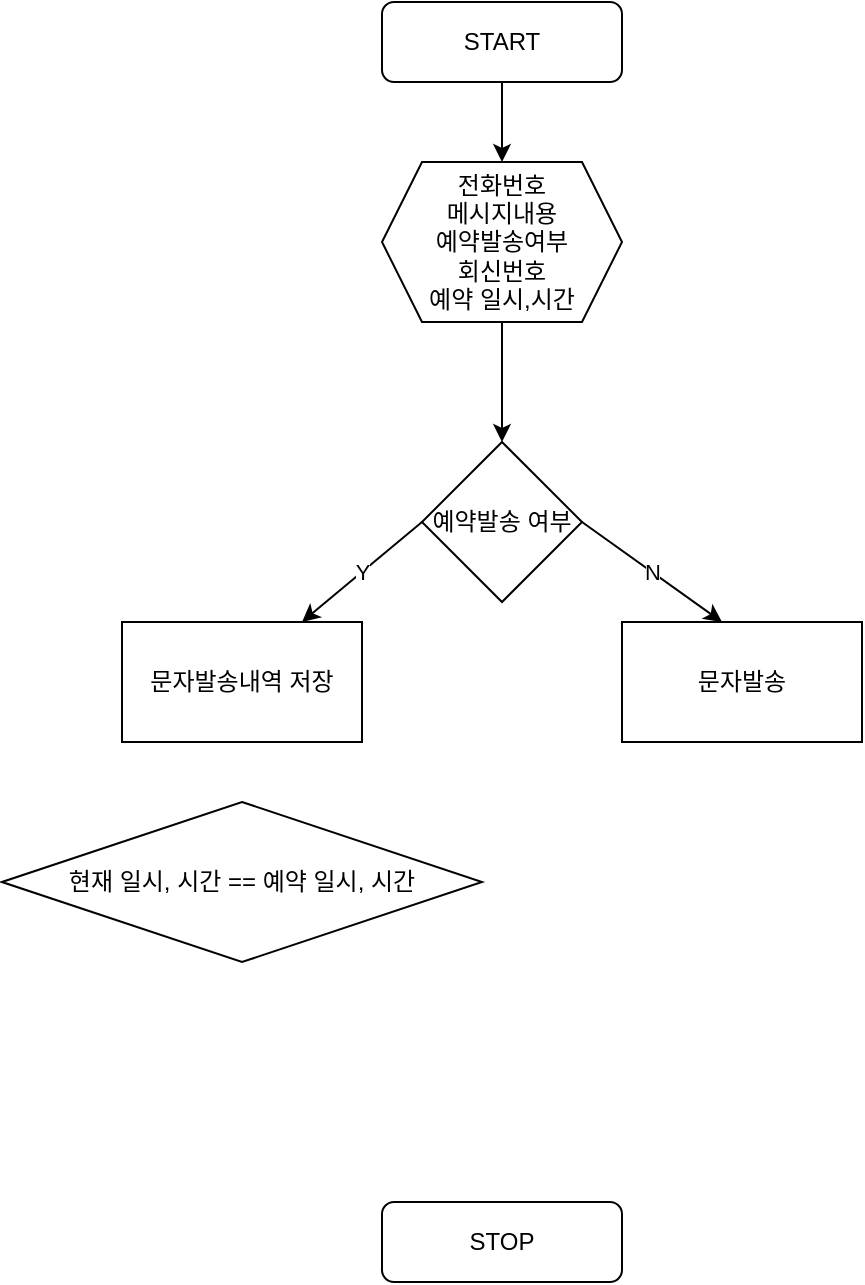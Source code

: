 <mxfile version="14.6.9" type="github">
  <diagram id="C5RBs43oDa-KdzZeNtuy" name="Page-1">
    <mxGraphModel dx="1422" dy="762" grid="1" gridSize="10" guides="1" tooltips="1" connect="1" arrows="1" fold="1" page="1" pageScale="1" pageWidth="827" pageHeight="1169" math="0" shadow="0">
      <root>
        <mxCell id="WIyWlLk6GJQsqaUBKTNV-0" />
        <mxCell id="WIyWlLk6GJQsqaUBKTNV-1" parent="WIyWlLk6GJQsqaUBKTNV-0" />
        <mxCell id="tc_xAUjafbodPW8t4Io_-21" style="edgeStyle=orthogonalEdgeStyle;rounded=0;orthogonalLoop=1;jettySize=auto;html=1;exitX=0.5;exitY=1;exitDx=0;exitDy=0;entryX=0.5;entryY=0;entryDx=0;entryDy=0;" edge="1" parent="WIyWlLk6GJQsqaUBKTNV-1" source="WIyWlLk6GJQsqaUBKTNV-3" target="tc_xAUjafbodPW8t4Io_-10">
          <mxGeometry relative="1" as="geometry" />
        </mxCell>
        <mxCell id="WIyWlLk6GJQsqaUBKTNV-3" value="START" style="rounded=1;whiteSpace=wrap;html=1;fontSize=12;glass=0;strokeWidth=1;shadow=0;" parent="WIyWlLk6GJQsqaUBKTNV-1" vertex="1">
          <mxGeometry x="300" y="70" width="120" height="40" as="geometry" />
        </mxCell>
        <mxCell id="WIyWlLk6GJQsqaUBKTNV-11" value="STOP" style="rounded=1;whiteSpace=wrap;html=1;fontSize=12;glass=0;strokeWidth=1;shadow=0;" parent="WIyWlLk6GJQsqaUBKTNV-1" vertex="1">
          <mxGeometry x="300" y="670" width="120" height="40" as="geometry" />
        </mxCell>
        <mxCell id="tc_xAUjafbodPW8t4Io_-0" value="문자발송내역 저장" style="rounded=0;whiteSpace=wrap;html=1;" vertex="1" parent="WIyWlLk6GJQsqaUBKTNV-1">
          <mxGeometry x="170" y="380" width="120" height="60" as="geometry" />
        </mxCell>
        <mxCell id="tc_xAUjafbodPW8t4Io_-2" value="문자발송" style="rounded=0;whiteSpace=wrap;html=1;" vertex="1" parent="WIyWlLk6GJQsqaUBKTNV-1">
          <mxGeometry x="420" y="380" width="120" height="60" as="geometry" />
        </mxCell>
        <mxCell id="tc_xAUjafbodPW8t4Io_-3" value="예약발송 여부" style="rhombus;whiteSpace=wrap;html=1;" vertex="1" parent="WIyWlLk6GJQsqaUBKTNV-1">
          <mxGeometry x="320" y="290" width="80" height="80" as="geometry" />
        </mxCell>
        <mxCell id="tc_xAUjafbodPW8t4Io_-6" value="N" style="endArrow=classic;html=1;exitX=1;exitY=0.5;exitDx=0;exitDy=0;" edge="1" parent="WIyWlLk6GJQsqaUBKTNV-1" source="tc_xAUjafbodPW8t4Io_-3">
          <mxGeometry relative="1" as="geometry">
            <mxPoint x="360" y="390" as="sourcePoint" />
            <mxPoint x="470" y="380" as="targetPoint" />
          </mxGeometry>
        </mxCell>
        <mxCell id="tc_xAUjafbodPW8t4Io_-13" style="edgeStyle=orthogonalEdgeStyle;rounded=0;orthogonalLoop=1;jettySize=auto;html=1;exitX=0.5;exitY=1;exitDx=0;exitDy=0;entryX=0.5;entryY=0;entryDx=0;entryDy=0;" edge="1" parent="WIyWlLk6GJQsqaUBKTNV-1" source="tc_xAUjafbodPW8t4Io_-10" target="tc_xAUjafbodPW8t4Io_-3">
          <mxGeometry relative="1" as="geometry" />
        </mxCell>
        <mxCell id="tc_xAUjafbodPW8t4Io_-10" value="전화번호&lt;br&gt;메시지내용&lt;br&gt;예약발송여부&lt;br&gt;회신번호&lt;br&gt;예약 일시,시간" style="shape=hexagon;perimeter=hexagonPerimeter2;whiteSpace=wrap;html=1;fixedSize=1;" vertex="1" parent="WIyWlLk6GJQsqaUBKTNV-1">
          <mxGeometry x="300" y="150" width="120" height="80" as="geometry" />
        </mxCell>
        <mxCell id="tc_xAUjafbodPW8t4Io_-18" value="" style="endArrow=classic;html=1;exitX=0;exitY=0.5;exitDx=0;exitDy=0;" edge="1" parent="WIyWlLk6GJQsqaUBKTNV-1">
          <mxGeometry relative="1" as="geometry">
            <mxPoint x="320" y="330" as="sourcePoint" />
            <mxPoint x="260" y="380" as="targetPoint" />
          </mxGeometry>
        </mxCell>
        <mxCell id="tc_xAUjafbodPW8t4Io_-19" value="Y" style="edgeLabel;resizable=0;html=1;align=center;verticalAlign=middle;" connectable="0" vertex="1" parent="tc_xAUjafbodPW8t4Io_-18">
          <mxGeometry relative="1" as="geometry" />
        </mxCell>
        <mxCell id="tc_xAUjafbodPW8t4Io_-23" value="현재 일시, 시간 == 예약 일시, 시간" style="rhombus;whiteSpace=wrap;html=1;" vertex="1" parent="WIyWlLk6GJQsqaUBKTNV-1">
          <mxGeometry x="110" y="470" width="240" height="80" as="geometry" />
        </mxCell>
      </root>
    </mxGraphModel>
  </diagram>
</mxfile>
